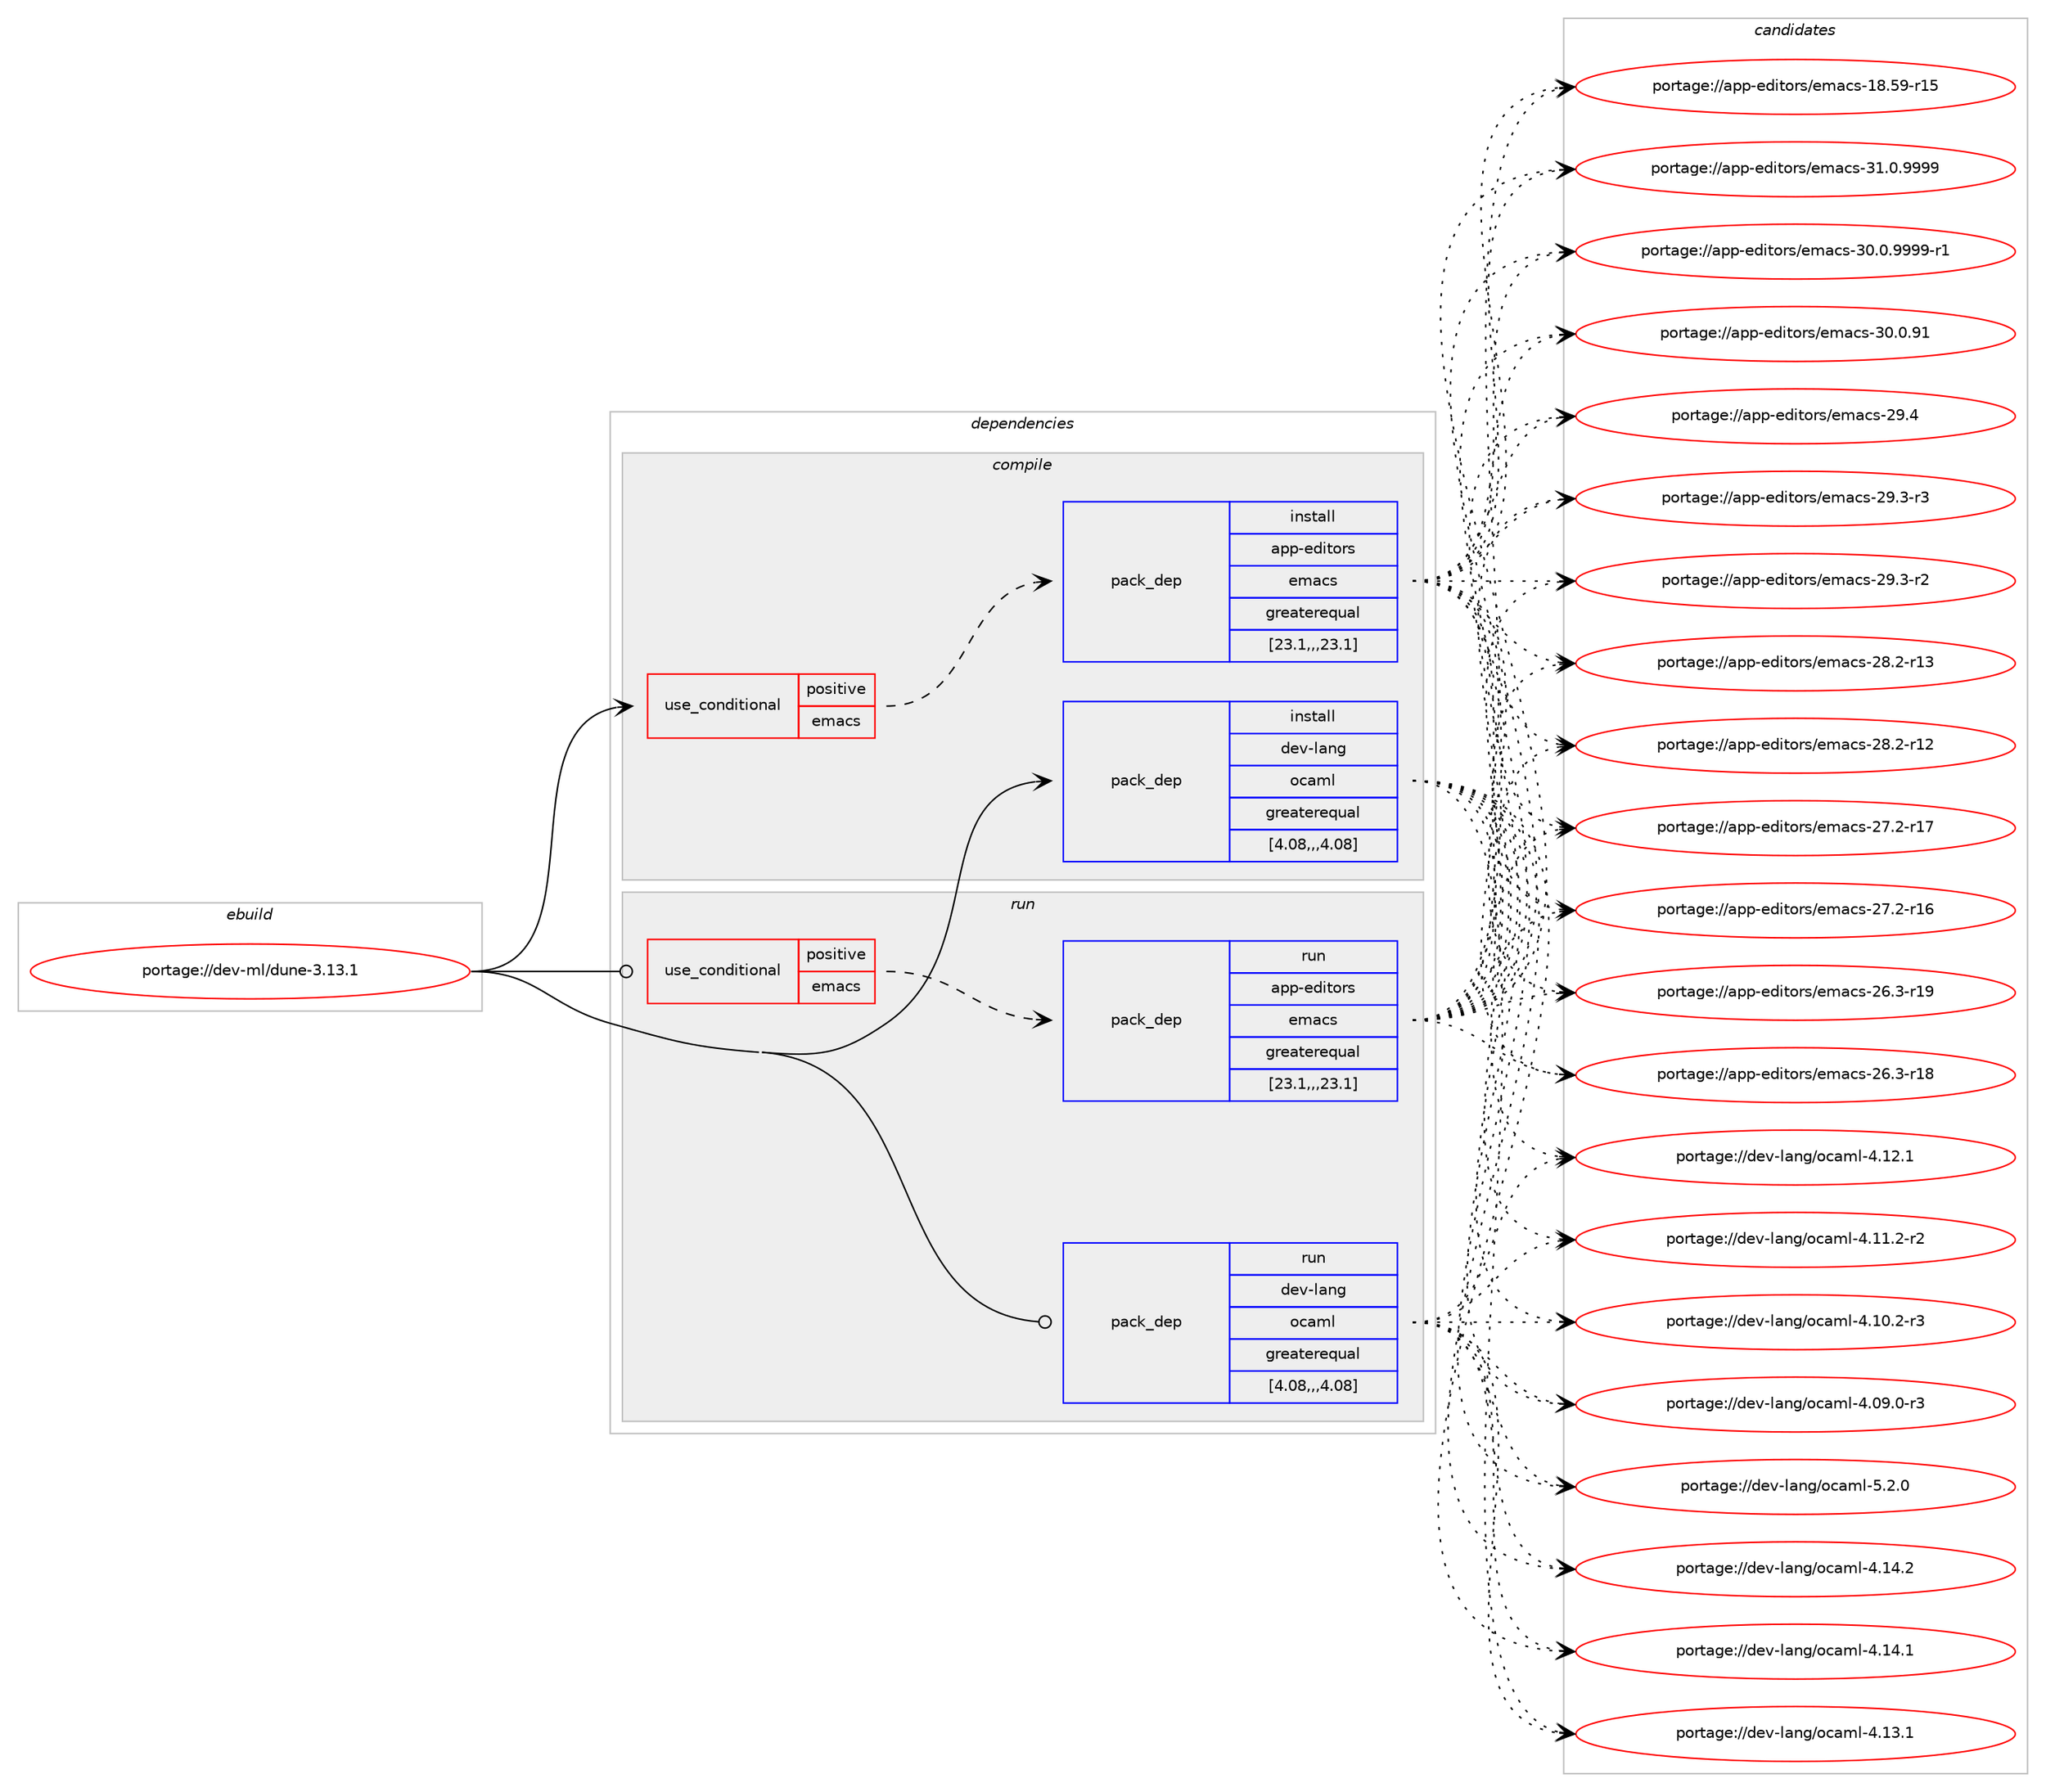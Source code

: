 digraph prolog {

# *************
# Graph options
# *************

newrank=true;
concentrate=true;
compound=true;
graph [rankdir=LR,fontname=Helvetica,fontsize=10,ranksep=1.5];#, ranksep=2.5, nodesep=0.2];
edge  [arrowhead=vee];
node  [fontname=Helvetica,fontsize=10];

# **********
# The ebuild
# **********

subgraph cluster_leftcol {
color=gray;
label=<<i>ebuild</i>>;
id [label="portage://dev-ml/dune-3.13.1", color=red, width=4, href="../dev-ml/dune-3.13.1.svg"];
}

# ****************
# The dependencies
# ****************

subgraph cluster_midcol {
color=gray;
label=<<i>dependencies</i>>;
subgraph cluster_compile {
fillcolor="#eeeeee";
style=filled;
label=<<i>compile</i>>;
subgraph cond159496 {
dependency613118 [label=<<TABLE BORDER="0" CELLBORDER="1" CELLSPACING="0" CELLPADDING="4"><TR><TD ROWSPAN="3" CELLPADDING="10">use_conditional</TD></TR><TR><TD>positive</TD></TR><TR><TD>emacs</TD></TR></TABLE>>, shape=none, color=red];
subgraph pack448853 {
dependency613119 [label=<<TABLE BORDER="0" CELLBORDER="1" CELLSPACING="0" CELLPADDING="4" WIDTH="220"><TR><TD ROWSPAN="6" CELLPADDING="30">pack_dep</TD></TR><TR><TD WIDTH="110">install</TD></TR><TR><TD>app-editors</TD></TR><TR><TD>emacs</TD></TR><TR><TD>greaterequal</TD></TR><TR><TD>[23.1,,,23.1]</TD></TR></TABLE>>, shape=none, color=blue];
}
dependency613118:e -> dependency613119:w [weight=20,style="dashed",arrowhead="vee"];
}
id:e -> dependency613118:w [weight=20,style="solid",arrowhead="vee"];
subgraph pack448854 {
dependency613120 [label=<<TABLE BORDER="0" CELLBORDER="1" CELLSPACING="0" CELLPADDING="4" WIDTH="220"><TR><TD ROWSPAN="6" CELLPADDING="30">pack_dep</TD></TR><TR><TD WIDTH="110">install</TD></TR><TR><TD>dev-lang</TD></TR><TR><TD>ocaml</TD></TR><TR><TD>greaterequal</TD></TR><TR><TD>[4.08,,,4.08]</TD></TR></TABLE>>, shape=none, color=blue];
}
id:e -> dependency613120:w [weight=20,style="solid",arrowhead="vee"];
}
subgraph cluster_compileandrun {
fillcolor="#eeeeee";
style=filled;
label=<<i>compile and run</i>>;
}
subgraph cluster_run {
fillcolor="#eeeeee";
style=filled;
label=<<i>run</i>>;
subgraph cond159497 {
dependency613121 [label=<<TABLE BORDER="0" CELLBORDER="1" CELLSPACING="0" CELLPADDING="4"><TR><TD ROWSPAN="3" CELLPADDING="10">use_conditional</TD></TR><TR><TD>positive</TD></TR><TR><TD>emacs</TD></TR></TABLE>>, shape=none, color=red];
subgraph pack448855 {
dependency613122 [label=<<TABLE BORDER="0" CELLBORDER="1" CELLSPACING="0" CELLPADDING="4" WIDTH="220"><TR><TD ROWSPAN="6" CELLPADDING="30">pack_dep</TD></TR><TR><TD WIDTH="110">run</TD></TR><TR><TD>app-editors</TD></TR><TR><TD>emacs</TD></TR><TR><TD>greaterequal</TD></TR><TR><TD>[23.1,,,23.1]</TD></TR></TABLE>>, shape=none, color=blue];
}
dependency613121:e -> dependency613122:w [weight=20,style="dashed",arrowhead="vee"];
}
id:e -> dependency613121:w [weight=20,style="solid",arrowhead="odot"];
subgraph pack448856 {
dependency613123 [label=<<TABLE BORDER="0" CELLBORDER="1" CELLSPACING="0" CELLPADDING="4" WIDTH="220"><TR><TD ROWSPAN="6" CELLPADDING="30">pack_dep</TD></TR><TR><TD WIDTH="110">run</TD></TR><TR><TD>dev-lang</TD></TR><TR><TD>ocaml</TD></TR><TR><TD>greaterequal</TD></TR><TR><TD>[4.08,,,4.08]</TD></TR></TABLE>>, shape=none, color=blue];
}
id:e -> dependency613123:w [weight=20,style="solid",arrowhead="odot"];
}
}

# **************
# The candidates
# **************

subgraph cluster_choices {
rank=same;
color=gray;
label=<<i>candidates</i>>;

subgraph choice448853 {
color=black;
nodesep=1;
choice971121124510110010511611111411547101109979911545514946484657575757 [label="portage://app-editors/emacs-31.0.9999", color=red, width=4,href="../app-editors/emacs-31.0.9999.svg"];
choice9711211245101100105116111114115471011099799115455148464846575757574511449 [label="portage://app-editors/emacs-30.0.9999-r1", color=red, width=4,href="../app-editors/emacs-30.0.9999-r1.svg"];
choice97112112451011001051161111141154710110997991154551484648465749 [label="portage://app-editors/emacs-30.0.91", color=red, width=4,href="../app-editors/emacs-30.0.91.svg"];
choice97112112451011001051161111141154710110997991154550574652 [label="portage://app-editors/emacs-29.4", color=red, width=4,href="../app-editors/emacs-29.4.svg"];
choice971121124510110010511611111411547101109979911545505746514511451 [label="portage://app-editors/emacs-29.3-r3", color=red, width=4,href="../app-editors/emacs-29.3-r3.svg"];
choice971121124510110010511611111411547101109979911545505746514511450 [label="portage://app-editors/emacs-29.3-r2", color=red, width=4,href="../app-editors/emacs-29.3-r2.svg"];
choice97112112451011001051161111141154710110997991154550564650451144951 [label="portage://app-editors/emacs-28.2-r13", color=red, width=4,href="../app-editors/emacs-28.2-r13.svg"];
choice97112112451011001051161111141154710110997991154550564650451144950 [label="portage://app-editors/emacs-28.2-r12", color=red, width=4,href="../app-editors/emacs-28.2-r12.svg"];
choice97112112451011001051161111141154710110997991154550554650451144955 [label="portage://app-editors/emacs-27.2-r17", color=red, width=4,href="../app-editors/emacs-27.2-r17.svg"];
choice97112112451011001051161111141154710110997991154550554650451144954 [label="portage://app-editors/emacs-27.2-r16", color=red, width=4,href="../app-editors/emacs-27.2-r16.svg"];
choice97112112451011001051161111141154710110997991154550544651451144957 [label="portage://app-editors/emacs-26.3-r19", color=red, width=4,href="../app-editors/emacs-26.3-r19.svg"];
choice97112112451011001051161111141154710110997991154550544651451144956 [label="portage://app-editors/emacs-26.3-r18", color=red, width=4,href="../app-editors/emacs-26.3-r18.svg"];
choice9711211245101100105116111114115471011099799115454956465357451144953 [label="portage://app-editors/emacs-18.59-r15", color=red, width=4,href="../app-editors/emacs-18.59-r15.svg"];
dependency613119:e -> choice971121124510110010511611111411547101109979911545514946484657575757:w [style=dotted,weight="100"];
dependency613119:e -> choice9711211245101100105116111114115471011099799115455148464846575757574511449:w [style=dotted,weight="100"];
dependency613119:e -> choice97112112451011001051161111141154710110997991154551484648465749:w [style=dotted,weight="100"];
dependency613119:e -> choice97112112451011001051161111141154710110997991154550574652:w [style=dotted,weight="100"];
dependency613119:e -> choice971121124510110010511611111411547101109979911545505746514511451:w [style=dotted,weight="100"];
dependency613119:e -> choice971121124510110010511611111411547101109979911545505746514511450:w [style=dotted,weight="100"];
dependency613119:e -> choice97112112451011001051161111141154710110997991154550564650451144951:w [style=dotted,weight="100"];
dependency613119:e -> choice97112112451011001051161111141154710110997991154550564650451144950:w [style=dotted,weight="100"];
dependency613119:e -> choice97112112451011001051161111141154710110997991154550554650451144955:w [style=dotted,weight="100"];
dependency613119:e -> choice97112112451011001051161111141154710110997991154550554650451144954:w [style=dotted,weight="100"];
dependency613119:e -> choice97112112451011001051161111141154710110997991154550544651451144957:w [style=dotted,weight="100"];
dependency613119:e -> choice97112112451011001051161111141154710110997991154550544651451144956:w [style=dotted,weight="100"];
dependency613119:e -> choice9711211245101100105116111114115471011099799115454956465357451144953:w [style=dotted,weight="100"];
}
subgraph choice448854 {
color=black;
nodesep=1;
choice1001011184510897110103471119997109108455346504648 [label="portage://dev-lang/ocaml-5.2.0", color=red, width=4,href="../dev-lang/ocaml-5.2.0.svg"];
choice100101118451089711010347111999710910845524649524650 [label="portage://dev-lang/ocaml-4.14.2", color=red, width=4,href="../dev-lang/ocaml-4.14.2.svg"];
choice100101118451089711010347111999710910845524649524649 [label="portage://dev-lang/ocaml-4.14.1", color=red, width=4,href="../dev-lang/ocaml-4.14.1.svg"];
choice100101118451089711010347111999710910845524649514649 [label="portage://dev-lang/ocaml-4.13.1", color=red, width=4,href="../dev-lang/ocaml-4.13.1.svg"];
choice100101118451089711010347111999710910845524649504649 [label="portage://dev-lang/ocaml-4.12.1", color=red, width=4,href="../dev-lang/ocaml-4.12.1.svg"];
choice1001011184510897110103471119997109108455246494946504511450 [label="portage://dev-lang/ocaml-4.11.2-r2", color=red, width=4,href="../dev-lang/ocaml-4.11.2-r2.svg"];
choice1001011184510897110103471119997109108455246494846504511451 [label="portage://dev-lang/ocaml-4.10.2-r3", color=red, width=4,href="../dev-lang/ocaml-4.10.2-r3.svg"];
choice1001011184510897110103471119997109108455246485746484511451 [label="portage://dev-lang/ocaml-4.09.0-r3", color=red, width=4,href="../dev-lang/ocaml-4.09.0-r3.svg"];
dependency613120:e -> choice1001011184510897110103471119997109108455346504648:w [style=dotted,weight="100"];
dependency613120:e -> choice100101118451089711010347111999710910845524649524650:w [style=dotted,weight="100"];
dependency613120:e -> choice100101118451089711010347111999710910845524649524649:w [style=dotted,weight="100"];
dependency613120:e -> choice100101118451089711010347111999710910845524649514649:w [style=dotted,weight="100"];
dependency613120:e -> choice100101118451089711010347111999710910845524649504649:w [style=dotted,weight="100"];
dependency613120:e -> choice1001011184510897110103471119997109108455246494946504511450:w [style=dotted,weight="100"];
dependency613120:e -> choice1001011184510897110103471119997109108455246494846504511451:w [style=dotted,weight="100"];
dependency613120:e -> choice1001011184510897110103471119997109108455246485746484511451:w [style=dotted,weight="100"];
}
subgraph choice448855 {
color=black;
nodesep=1;
choice971121124510110010511611111411547101109979911545514946484657575757 [label="portage://app-editors/emacs-31.0.9999", color=red, width=4,href="../app-editors/emacs-31.0.9999.svg"];
choice9711211245101100105116111114115471011099799115455148464846575757574511449 [label="portage://app-editors/emacs-30.0.9999-r1", color=red, width=4,href="../app-editors/emacs-30.0.9999-r1.svg"];
choice97112112451011001051161111141154710110997991154551484648465749 [label="portage://app-editors/emacs-30.0.91", color=red, width=4,href="../app-editors/emacs-30.0.91.svg"];
choice97112112451011001051161111141154710110997991154550574652 [label="portage://app-editors/emacs-29.4", color=red, width=4,href="../app-editors/emacs-29.4.svg"];
choice971121124510110010511611111411547101109979911545505746514511451 [label="portage://app-editors/emacs-29.3-r3", color=red, width=4,href="../app-editors/emacs-29.3-r3.svg"];
choice971121124510110010511611111411547101109979911545505746514511450 [label="portage://app-editors/emacs-29.3-r2", color=red, width=4,href="../app-editors/emacs-29.3-r2.svg"];
choice97112112451011001051161111141154710110997991154550564650451144951 [label="portage://app-editors/emacs-28.2-r13", color=red, width=4,href="../app-editors/emacs-28.2-r13.svg"];
choice97112112451011001051161111141154710110997991154550564650451144950 [label="portage://app-editors/emacs-28.2-r12", color=red, width=4,href="../app-editors/emacs-28.2-r12.svg"];
choice97112112451011001051161111141154710110997991154550554650451144955 [label="portage://app-editors/emacs-27.2-r17", color=red, width=4,href="../app-editors/emacs-27.2-r17.svg"];
choice97112112451011001051161111141154710110997991154550554650451144954 [label="portage://app-editors/emacs-27.2-r16", color=red, width=4,href="../app-editors/emacs-27.2-r16.svg"];
choice97112112451011001051161111141154710110997991154550544651451144957 [label="portage://app-editors/emacs-26.3-r19", color=red, width=4,href="../app-editors/emacs-26.3-r19.svg"];
choice97112112451011001051161111141154710110997991154550544651451144956 [label="portage://app-editors/emacs-26.3-r18", color=red, width=4,href="../app-editors/emacs-26.3-r18.svg"];
choice9711211245101100105116111114115471011099799115454956465357451144953 [label="portage://app-editors/emacs-18.59-r15", color=red, width=4,href="../app-editors/emacs-18.59-r15.svg"];
dependency613122:e -> choice971121124510110010511611111411547101109979911545514946484657575757:w [style=dotted,weight="100"];
dependency613122:e -> choice9711211245101100105116111114115471011099799115455148464846575757574511449:w [style=dotted,weight="100"];
dependency613122:e -> choice97112112451011001051161111141154710110997991154551484648465749:w [style=dotted,weight="100"];
dependency613122:e -> choice97112112451011001051161111141154710110997991154550574652:w [style=dotted,weight="100"];
dependency613122:e -> choice971121124510110010511611111411547101109979911545505746514511451:w [style=dotted,weight="100"];
dependency613122:e -> choice971121124510110010511611111411547101109979911545505746514511450:w [style=dotted,weight="100"];
dependency613122:e -> choice97112112451011001051161111141154710110997991154550564650451144951:w [style=dotted,weight="100"];
dependency613122:e -> choice97112112451011001051161111141154710110997991154550564650451144950:w [style=dotted,weight="100"];
dependency613122:e -> choice97112112451011001051161111141154710110997991154550554650451144955:w [style=dotted,weight="100"];
dependency613122:e -> choice97112112451011001051161111141154710110997991154550554650451144954:w [style=dotted,weight="100"];
dependency613122:e -> choice97112112451011001051161111141154710110997991154550544651451144957:w [style=dotted,weight="100"];
dependency613122:e -> choice97112112451011001051161111141154710110997991154550544651451144956:w [style=dotted,weight="100"];
dependency613122:e -> choice9711211245101100105116111114115471011099799115454956465357451144953:w [style=dotted,weight="100"];
}
subgraph choice448856 {
color=black;
nodesep=1;
choice1001011184510897110103471119997109108455346504648 [label="portage://dev-lang/ocaml-5.2.0", color=red, width=4,href="../dev-lang/ocaml-5.2.0.svg"];
choice100101118451089711010347111999710910845524649524650 [label="portage://dev-lang/ocaml-4.14.2", color=red, width=4,href="../dev-lang/ocaml-4.14.2.svg"];
choice100101118451089711010347111999710910845524649524649 [label="portage://dev-lang/ocaml-4.14.1", color=red, width=4,href="../dev-lang/ocaml-4.14.1.svg"];
choice100101118451089711010347111999710910845524649514649 [label="portage://dev-lang/ocaml-4.13.1", color=red, width=4,href="../dev-lang/ocaml-4.13.1.svg"];
choice100101118451089711010347111999710910845524649504649 [label="portage://dev-lang/ocaml-4.12.1", color=red, width=4,href="../dev-lang/ocaml-4.12.1.svg"];
choice1001011184510897110103471119997109108455246494946504511450 [label="portage://dev-lang/ocaml-4.11.2-r2", color=red, width=4,href="../dev-lang/ocaml-4.11.2-r2.svg"];
choice1001011184510897110103471119997109108455246494846504511451 [label="portage://dev-lang/ocaml-4.10.2-r3", color=red, width=4,href="../dev-lang/ocaml-4.10.2-r3.svg"];
choice1001011184510897110103471119997109108455246485746484511451 [label="portage://dev-lang/ocaml-4.09.0-r3", color=red, width=4,href="../dev-lang/ocaml-4.09.0-r3.svg"];
dependency613123:e -> choice1001011184510897110103471119997109108455346504648:w [style=dotted,weight="100"];
dependency613123:e -> choice100101118451089711010347111999710910845524649524650:w [style=dotted,weight="100"];
dependency613123:e -> choice100101118451089711010347111999710910845524649524649:w [style=dotted,weight="100"];
dependency613123:e -> choice100101118451089711010347111999710910845524649514649:w [style=dotted,weight="100"];
dependency613123:e -> choice100101118451089711010347111999710910845524649504649:w [style=dotted,weight="100"];
dependency613123:e -> choice1001011184510897110103471119997109108455246494946504511450:w [style=dotted,weight="100"];
dependency613123:e -> choice1001011184510897110103471119997109108455246494846504511451:w [style=dotted,weight="100"];
dependency613123:e -> choice1001011184510897110103471119997109108455246485746484511451:w [style=dotted,weight="100"];
}
}

}
